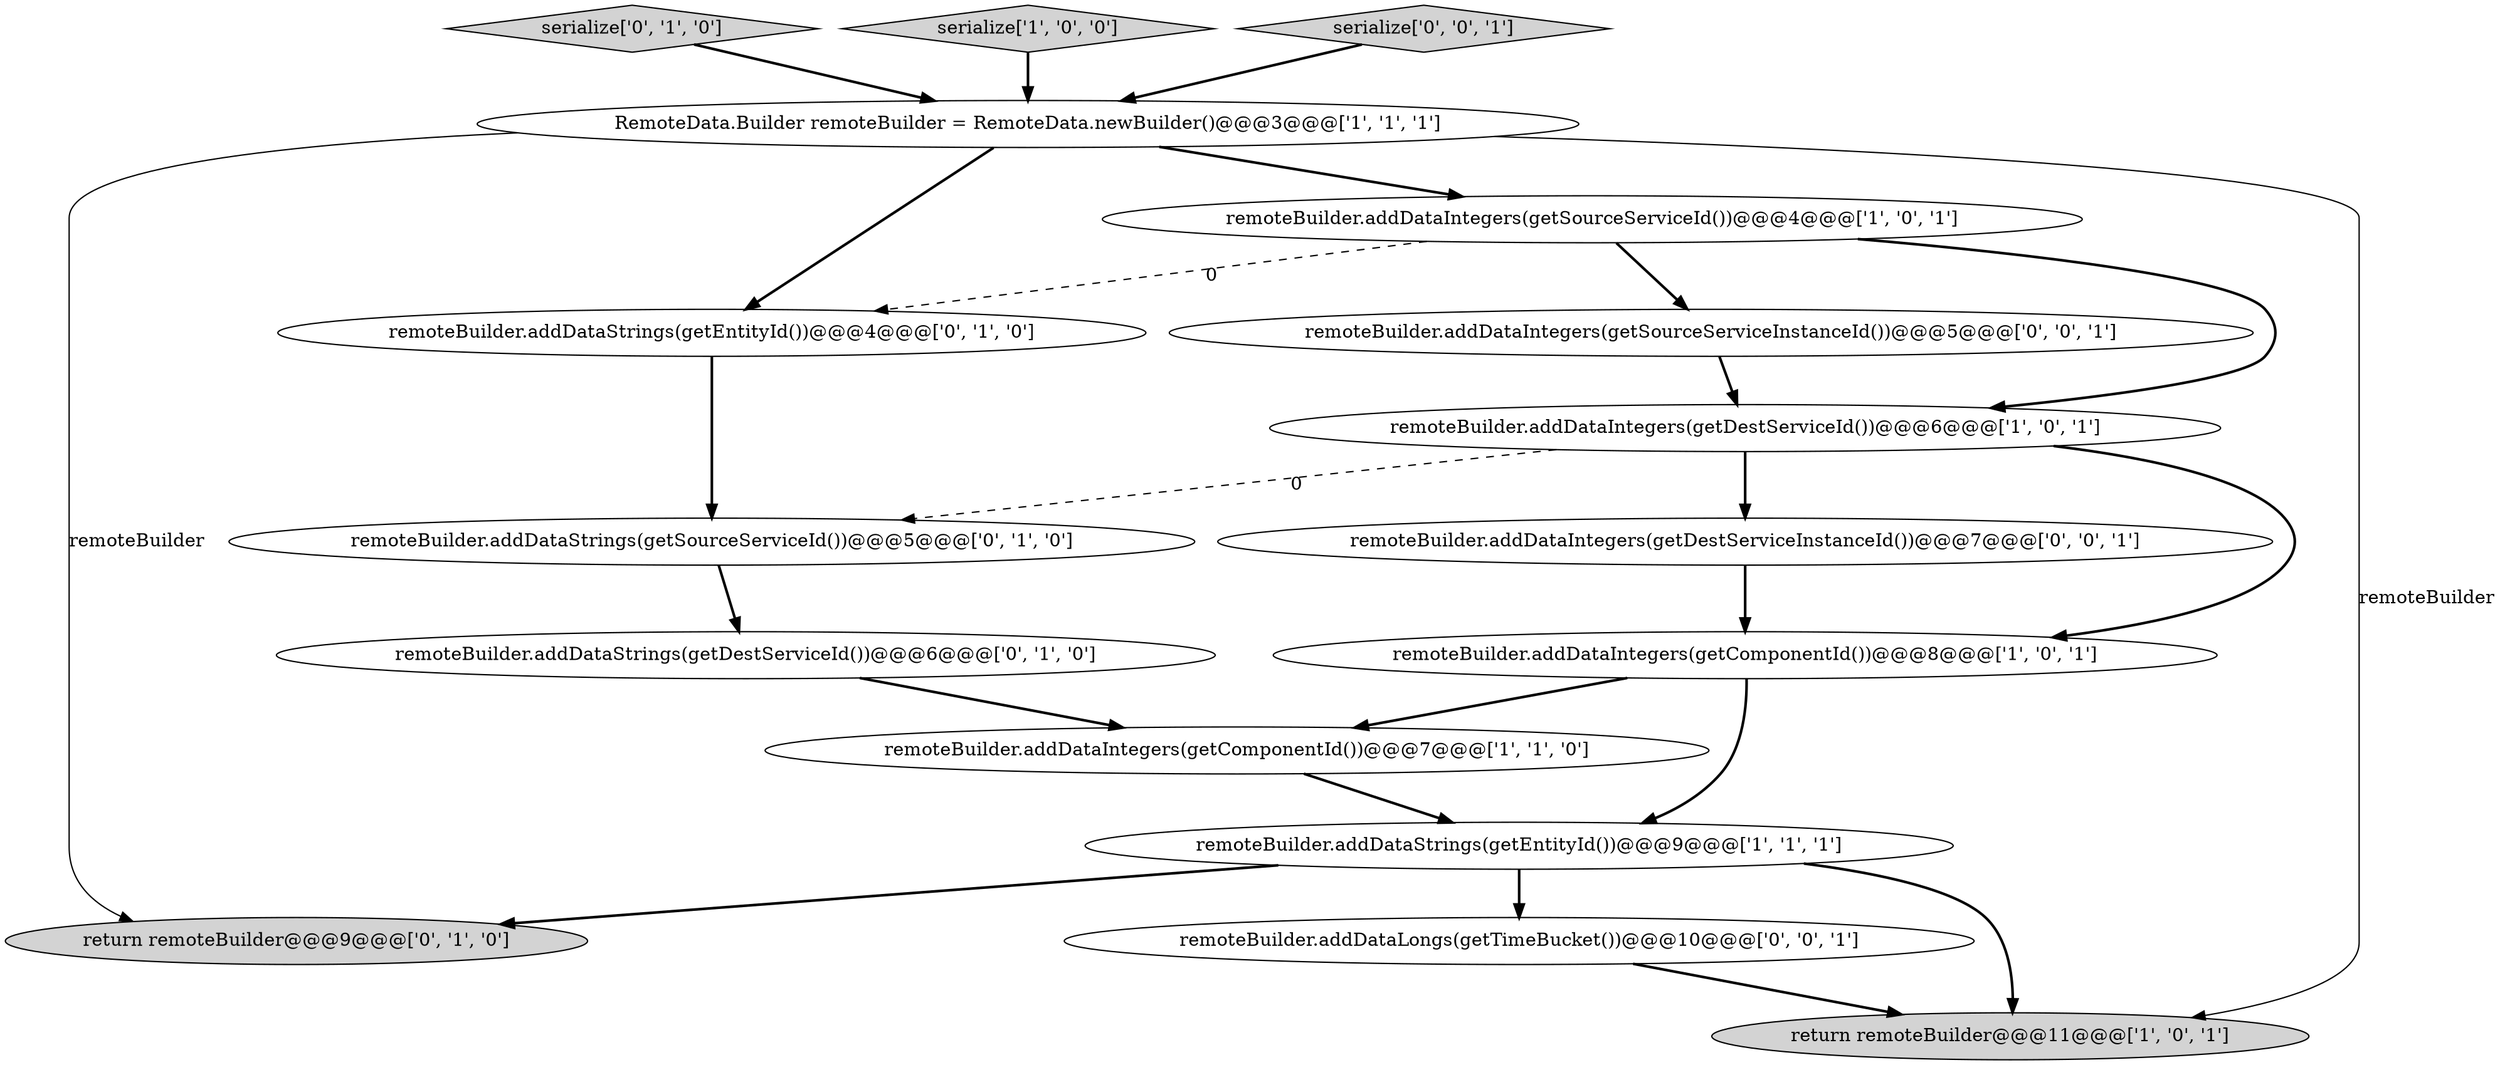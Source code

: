 digraph {
4 [style = filled, label = "remoteBuilder.addDataStrings(getEntityId())@@@9@@@['1', '1', '1']", fillcolor = white, shape = ellipse image = "AAA0AAABBB1BBB"];
14 [style = filled, label = "remoteBuilder.addDataIntegers(getDestServiceInstanceId())@@@7@@@['0', '0', '1']", fillcolor = white, shape = ellipse image = "AAA0AAABBB3BBB"];
9 [style = filled, label = "return remoteBuilder@@@9@@@['0', '1', '0']", fillcolor = lightgray, shape = ellipse image = "AAA0AAABBB2BBB"];
11 [style = filled, label = "serialize['0', '1', '0']", fillcolor = lightgray, shape = diamond image = "AAA0AAABBB2BBB"];
6 [style = filled, label = "serialize['1', '0', '0']", fillcolor = lightgray, shape = diamond image = "AAA0AAABBB1BBB"];
1 [style = filled, label = "remoteBuilder.addDataIntegers(getComponentId())@@@7@@@['1', '1', '0']", fillcolor = white, shape = ellipse image = "AAA0AAABBB1BBB"];
8 [style = filled, label = "remoteBuilder.addDataStrings(getEntityId())@@@4@@@['0', '1', '0']", fillcolor = white, shape = ellipse image = "AAA1AAABBB2BBB"];
3 [style = filled, label = "remoteBuilder.addDataIntegers(getComponentId())@@@8@@@['1', '0', '1']", fillcolor = white, shape = ellipse image = "AAA0AAABBB1BBB"];
16 [style = filled, label = "remoteBuilder.addDataLongs(getTimeBucket())@@@10@@@['0', '0', '1']", fillcolor = white, shape = ellipse image = "AAA0AAABBB3BBB"];
15 [style = filled, label = "serialize['0', '0', '1']", fillcolor = lightgray, shape = diamond image = "AAA0AAABBB3BBB"];
12 [style = filled, label = "remoteBuilder.addDataStrings(getDestServiceId())@@@6@@@['0', '1', '0']", fillcolor = white, shape = ellipse image = "AAA1AAABBB2BBB"];
10 [style = filled, label = "remoteBuilder.addDataStrings(getSourceServiceId())@@@5@@@['0', '1', '0']", fillcolor = white, shape = ellipse image = "AAA1AAABBB2BBB"];
2 [style = filled, label = "remoteBuilder.addDataIntegers(getSourceServiceId())@@@4@@@['1', '0', '1']", fillcolor = white, shape = ellipse image = "AAA0AAABBB1BBB"];
0 [style = filled, label = "RemoteData.Builder remoteBuilder = RemoteData.newBuilder()@@@3@@@['1', '1', '1']", fillcolor = white, shape = ellipse image = "AAA0AAABBB1BBB"];
13 [style = filled, label = "remoteBuilder.addDataIntegers(getSourceServiceInstanceId())@@@5@@@['0', '0', '1']", fillcolor = white, shape = ellipse image = "AAA0AAABBB3BBB"];
7 [style = filled, label = "remoteBuilder.addDataIntegers(getDestServiceId())@@@6@@@['1', '0', '1']", fillcolor = white, shape = ellipse image = "AAA0AAABBB1BBB"];
5 [style = filled, label = "return remoteBuilder@@@11@@@['1', '0', '1']", fillcolor = lightgray, shape = ellipse image = "AAA0AAABBB1BBB"];
13->7 [style = bold, label=""];
14->3 [style = bold, label=""];
4->16 [style = bold, label=""];
2->7 [style = bold, label=""];
2->13 [style = bold, label=""];
0->5 [style = solid, label="remoteBuilder"];
11->0 [style = bold, label=""];
4->5 [style = bold, label=""];
6->0 [style = bold, label=""];
2->8 [style = dashed, label="0"];
12->1 [style = bold, label=""];
0->8 [style = bold, label=""];
3->1 [style = bold, label=""];
7->14 [style = bold, label=""];
10->12 [style = bold, label=""];
7->3 [style = bold, label=""];
15->0 [style = bold, label=""];
4->9 [style = bold, label=""];
0->9 [style = solid, label="remoteBuilder"];
1->4 [style = bold, label=""];
16->5 [style = bold, label=""];
0->2 [style = bold, label=""];
8->10 [style = bold, label=""];
3->4 [style = bold, label=""];
7->10 [style = dashed, label="0"];
}
